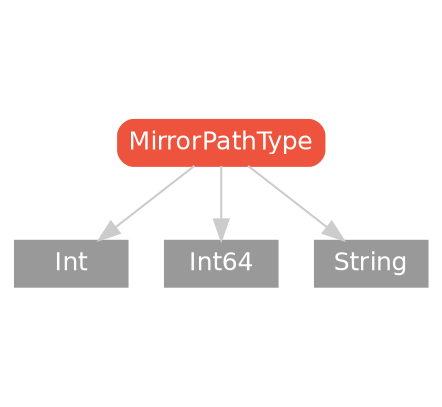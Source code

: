 strict digraph "MirrorPathType - Type Hierarchy - SwiftDoc.org" {
    pad="0.1,0.8"
    node [shape=box, style="filled,rounded", color="#999999", fillcolor="#999999", fontcolor=white, fontname=Helvetica, fontnames="Helvetica,sansserif", fontsize=12, margin="0.07,0.05", height="0.3"]
    edge [color="#cccccc"]
    "Int" [URL="/type/Int/hierarchy/", style=filled]
    "Int64" [URL="/type/Int64/hierarchy/", style=filled]
    "MirrorPathType" [URL="/protocol/MirrorPathType/", style="filled,rounded", fillcolor="#ee543d", color="#ee543d"]
    "String" [URL="/type/String/hierarchy/", style=filled]    "MirrorPathType" -> "Int"
    "MirrorPathType" -> "Int64"
    "MirrorPathType" -> "String"
    subgraph Types {
        rank = max; "Int"; "Int64"; "String";
    }
}